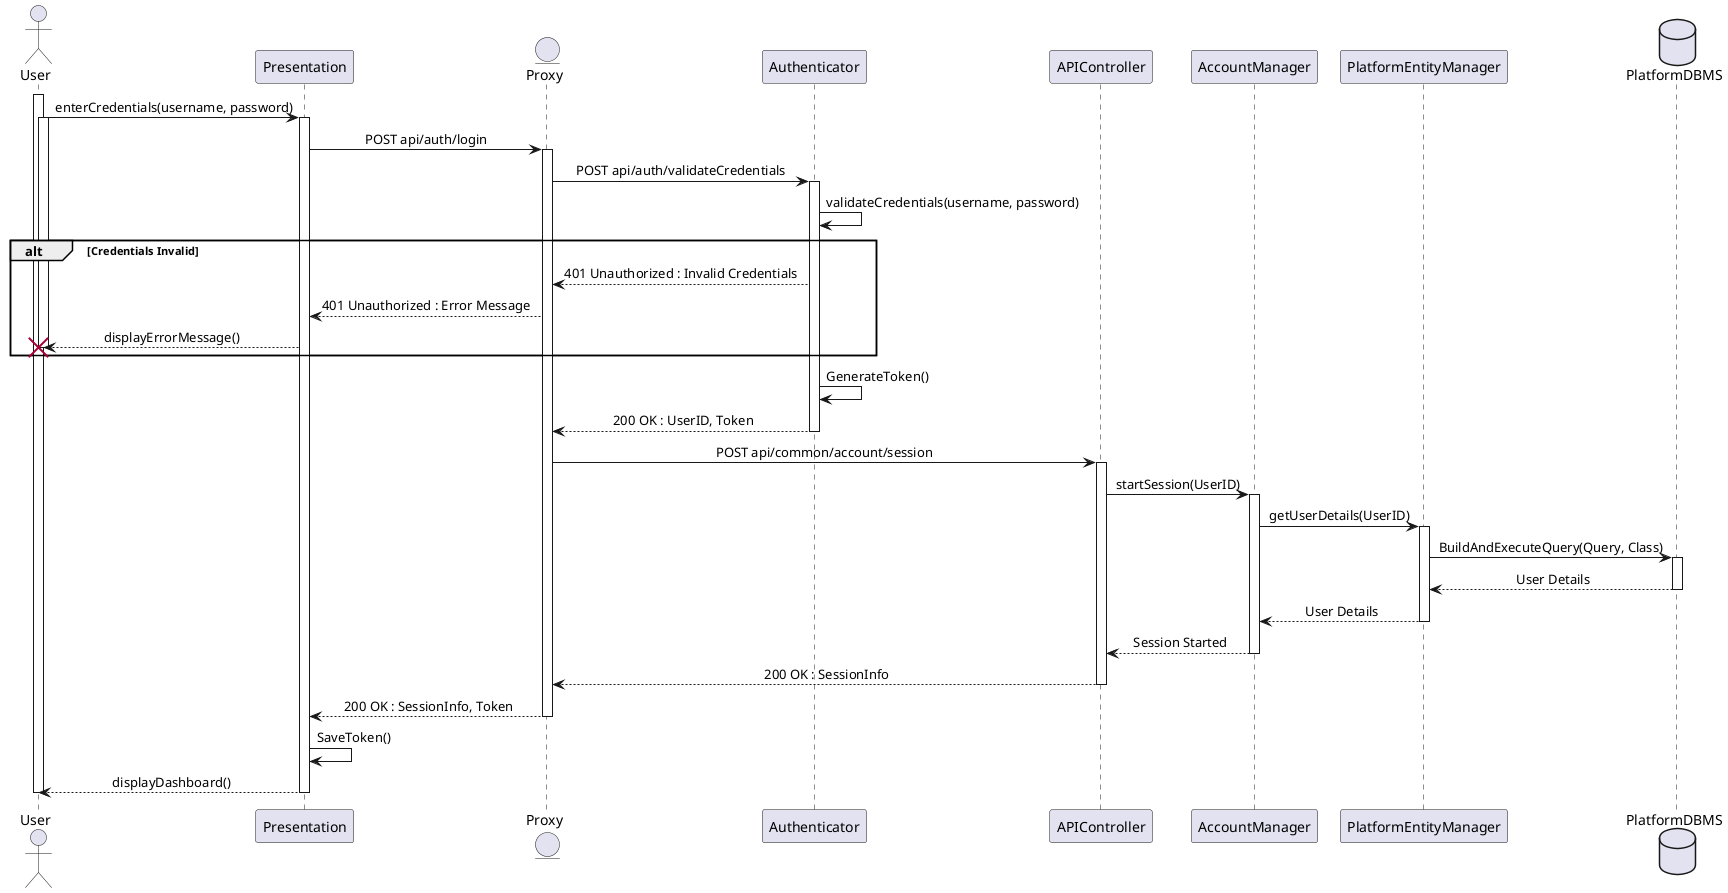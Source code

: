 @startuml UserLogIn
skinparam sequenceMessageAlign center
actor       User
participant  Presentation
entity      Proxy
participant Authenticator
participant APIController
participant AccountManager
participant PlatformEntityManager
database    PlatformDBMS

activate User
User -> Presentation : enterCredentials(username, password)
activate User
activate Presentation
Presentation -> Proxy : POST api/auth/login
activate Proxy
Proxy -> Authenticator : POST api/auth/validateCredentials
activate Authenticator
Authenticator -> Authenticator : validateCredentials(username, password)
alt Credentials Invalid
    Authenticator --> Proxy : 401 Unauthorized : Invalid Credentials
    Proxy --> Presentation : 401 Unauthorized : Error Message
    Presentation --> User !! : displayErrorMessage()
end
Authenticator -> Authenticator : GenerateToken()
Authenticator --> Proxy : 200 OK : UserID, Token
deactivate Authenticator
Proxy -> APIController : POST api/common/account/session
activate APIController
APIController -> AccountManager : startSession(UserID)
activate AccountManager
AccountManager -> PlatformEntityManager : getUserDetails(UserID)
activate PlatformEntityManager
PlatformEntityManager -> PlatformDBMS : BuildAndExecuteQuery(Query, Class)
activate PlatformDBMS
PlatformDBMS --> PlatformEntityManager : User Details
deactivate PlatformDBMS
PlatformEntityManager -->  AccountManager : User Details
deactivate PlatformEntityManager
AccountManager --> APIController : Session Started
deactivate AccountManager
APIController --> Proxy : 200 OK : SessionInfo
deactivate APIController
Proxy --> Presentation : 200 OK : SessionInfo, Token
deactivate Proxy
Presentation -> Presentation : SaveToken()
Presentation --> User : displayDashboard()
deactivate Presentation
deactivate User
@enduml



